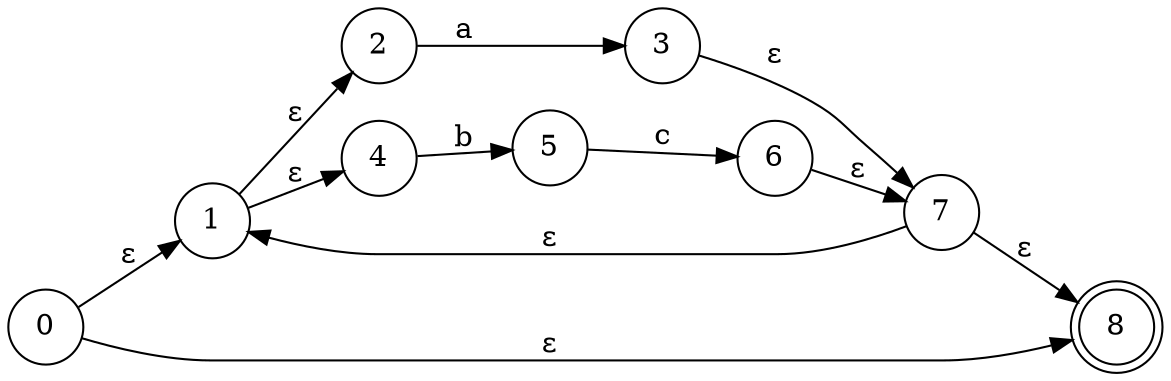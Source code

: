 // Diagrama AFN
strict digraph {
	rankdir=LR
	node [shape=circle]
	0 -> 1 [label="ε"]
	1 -> 2 [label="ε"]
	2 -> 3 [label=a]
	1 -> 4 [label="ε"]
	4 -> 5 [label=b]
	5 -> 6 [label=c]
	4 -> 5
	3 -> 7 [label="ε"]
	6 -> 7 [label="ε"]
	1 -> 2
	7 -> 1 [label="ε"]
	7 -> 8 [label="ε"]
	0 -> 8 [label="ε"]
	8 [shape=doublecircle]
}
